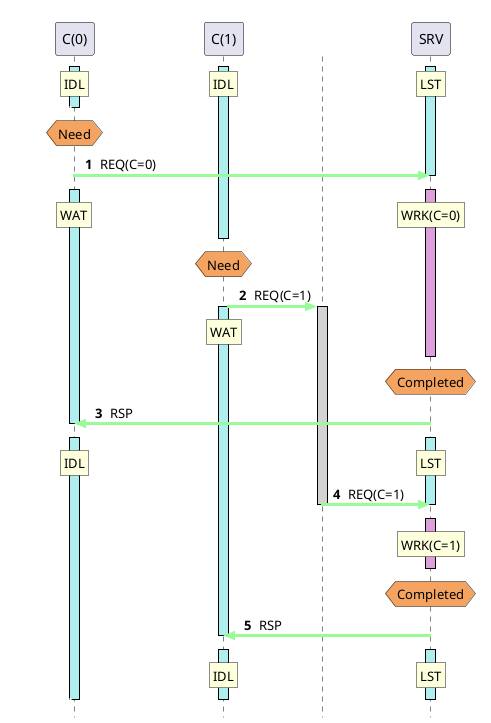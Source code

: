 @startuml
hide unlinked
autonumber " <b>#</b> "
skinparam style strictuml
skinparam shadowing false
skinparam linelineStrategy solid
skinparam sequence {
ArrowThickness 3
ActorBorderColor Black
LifeLineBorderColor Black
LifeLineBackgroundColor Black
ParticipantBorderColor Black
}
skinparam ControlBorderColor White
skinparam ControlBackgroundColor White
skinparam ParticipantPadding 50
skinparam BoxPadding 25
participant "C(0)" as A0 order 10100
participant "C(1)" as A1 order 10200
participant "SRV" as A2 order 10300
activate A0 #PaleTurquoise
activate A1 #PaleTurquoise
activate A2 #PaleTurquoise
rnote over A0 : IDL
/ rnote over A1 : IDL
/ rnote over A2 : LST
autonumber stop
[<[#White]-- A0
autonumber resume
deactivate A0
hnote over A0 #SandyBrown: Need
A0 -[#PaleGreen]> A2 : REQ(C=0)
deactivate A2
autonumber stop
[<[#White]-- A0
autonumber resume
activate A0 #PaleTurquoise
activate A2 #Plum
rnote over A0 : WAT
/ rnote over A2 : WRK(C=0)
autonumber stop
[<[#White]-- A0
autonumber resume
deactivate A1
hnote over A1 #SandyBrown: Need
control " " as T0 order 10201
A1 -[#PaleGreen]> T0 : REQ(C=1)
activate T0 #LightGray
activate A1 #PaleTurquoise
rnote over A1 : WAT
autonumber stop
[<[#White]-- A0
autonumber resume
deactivate A2
hnote over A2 #SandyBrown: Completed
A2 -[#PaleGreen]> A0 : RSP
deactivate A0
autonumber stop
[<[#White]-- A0
autonumber resume
activate A2 #PaleTurquoise
activate A0 #PaleTurquoise
rnote over A2 : LST
/ rnote over A0 : IDL
T0 -[#PaleGreen]> A2 : REQ(C=1)
deactivate T0
deactivate A2
autonumber stop
[<[#White]-- A0
autonumber resume
activate A2 #Plum
rnote over A2 : WRK(C=1)
autonumber stop
[<[#White]-- A0
autonumber resume
deactivate A2
hnote over A2 #SandyBrown: Completed
A2 -[#PaleGreen]> A1 : RSP
deactivate A1
autonumber stop
[<[#White]-- A0
autonumber resume
activate A1 #PaleTurquoise
activate A2 #PaleTurquoise
rnote over A1 : IDL
/ rnote over A2 : LST
autonumber stop
[<[#White]-- A0
autonumber resume
deactivate A0
deactivate A1
deactivate A2
@enduml
